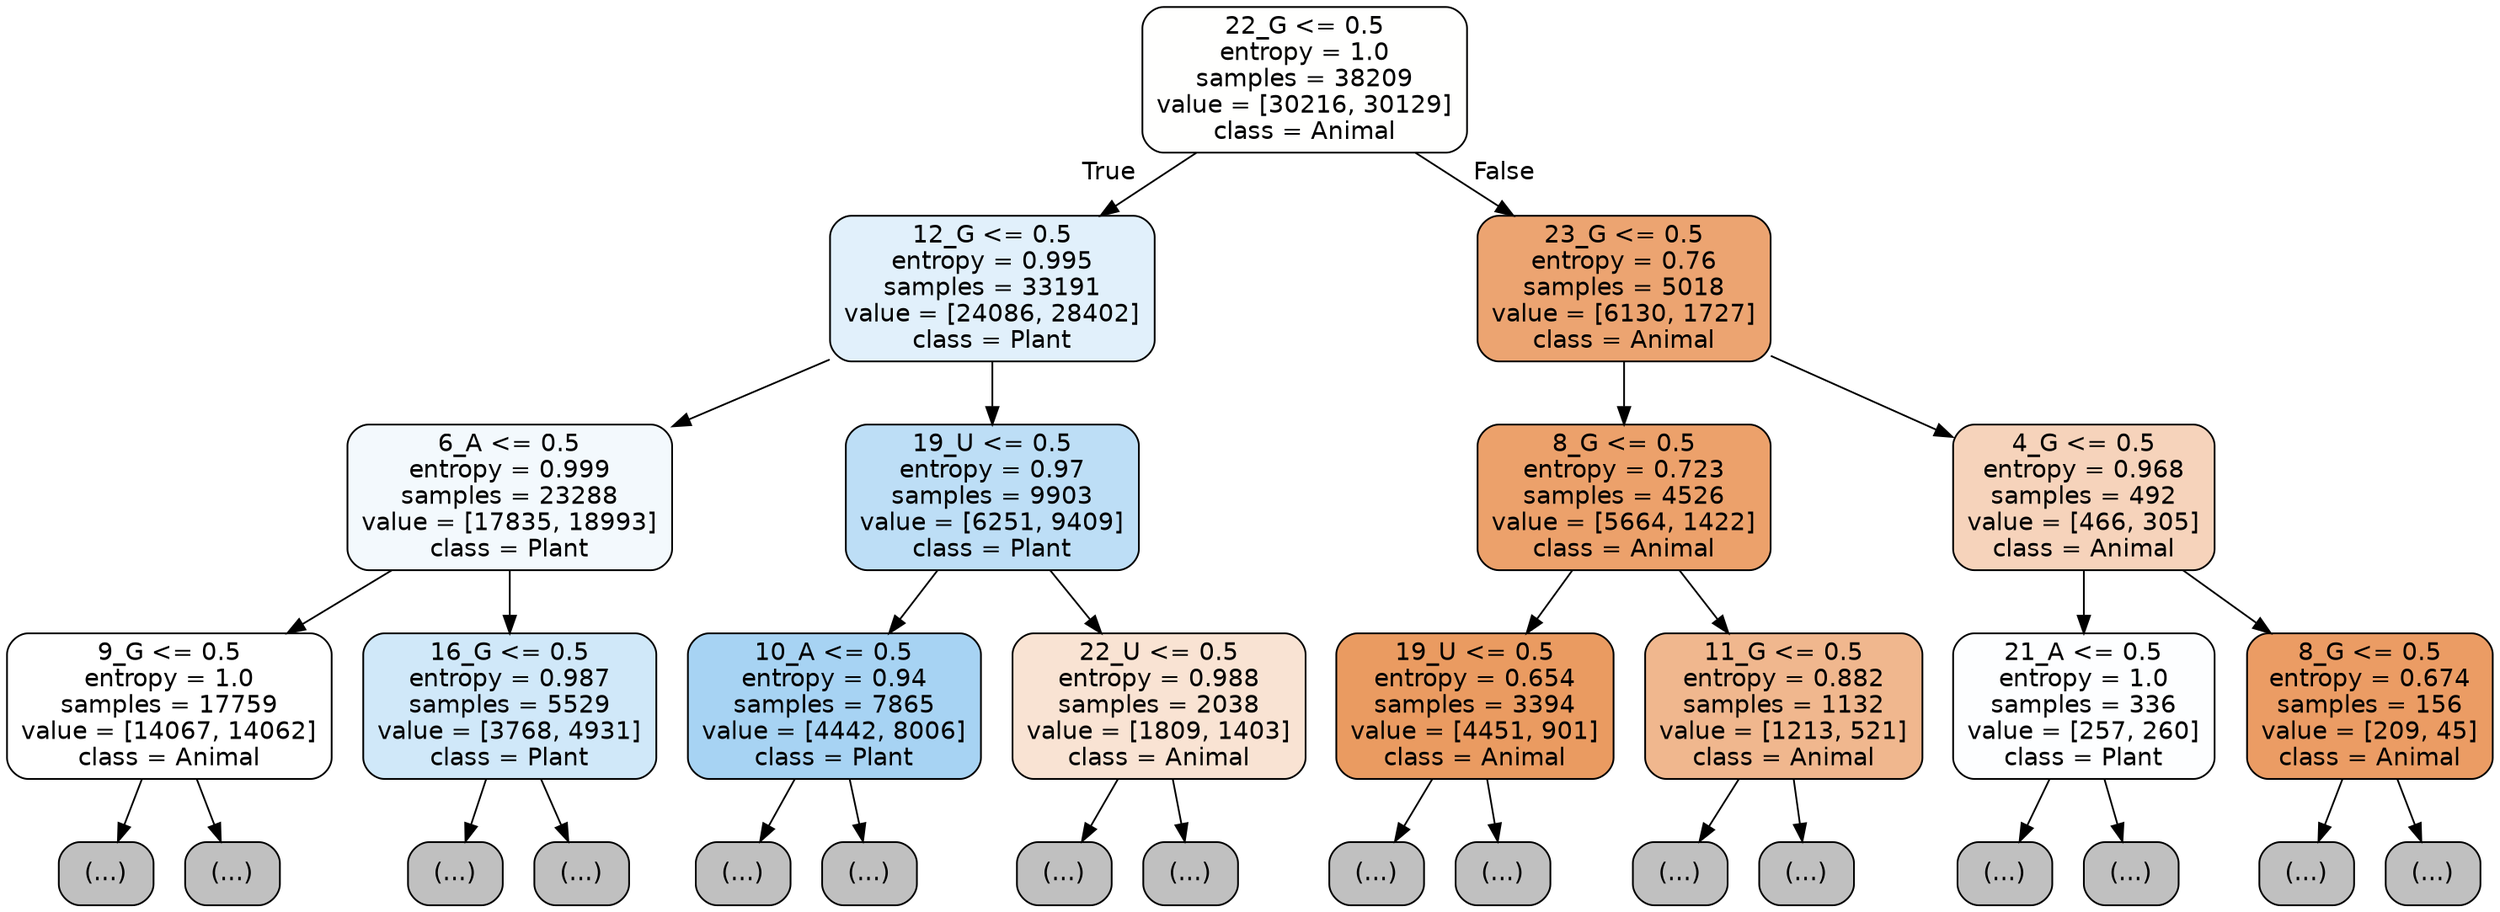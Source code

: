 digraph Tree {
node [shape=box, style="filled, rounded", color="black", fontname="helvetica"] ;
edge [fontname="helvetica"] ;
0 [label="22_G <= 0.5\nentropy = 1.0\nsamples = 38209\nvalue = [30216, 30129]\nclass = Animal", fillcolor="#fffffe"] ;
1 [label="12_G <= 0.5\nentropy = 0.995\nsamples = 33191\nvalue = [24086, 28402]\nclass = Plant", fillcolor="#e1f0fb"] ;
0 -> 1 [labeldistance=2.5, labelangle=45, headlabel="True"] ;
2 [label="6_A <= 0.5\nentropy = 0.999\nsamples = 23288\nvalue = [17835, 18993]\nclass = Plant", fillcolor="#f3f9fd"] ;
1 -> 2 ;
3 [label="9_G <= 0.5\nentropy = 1.0\nsamples = 17759\nvalue = [14067, 14062]\nclass = Animal", fillcolor="#ffffff"] ;
2 -> 3 ;
4 [label="(...)", fillcolor="#C0C0C0"] ;
3 -> 4 ;
6359 [label="(...)", fillcolor="#C0C0C0"] ;
3 -> 6359 ;
8472 [label="16_G <= 0.5\nentropy = 0.987\nsamples = 5529\nvalue = [3768, 4931]\nclass = Plant", fillcolor="#d0e8f9"] ;
2 -> 8472 ;
8473 [label="(...)", fillcolor="#C0C0C0"] ;
8472 -> 8473 ;
10428 [label="(...)", fillcolor="#C0C0C0"] ;
8472 -> 10428 ;
11063 [label="19_U <= 0.5\nentropy = 0.97\nsamples = 9903\nvalue = [6251, 9409]\nclass = Plant", fillcolor="#bddef6"] ;
1 -> 11063 ;
11064 [label="10_A <= 0.5\nentropy = 0.94\nsamples = 7865\nvalue = [4442, 8006]\nclass = Plant", fillcolor="#a7d3f3"] ;
11063 -> 11064 ;
11065 [label="(...)", fillcolor="#C0C0C0"] ;
11064 -> 11065 ;
13268 [label="(...)", fillcolor="#C0C0C0"] ;
11064 -> 13268 ;
13949 [label="22_U <= 0.5\nentropy = 0.988\nsamples = 2038\nvalue = [1809, 1403]\nclass = Animal", fillcolor="#f9e3d3"] ;
11063 -> 13949 ;
13950 [label="(...)", fillcolor="#C0C0C0"] ;
13949 -> 13950 ;
14853 [label="(...)", fillcolor="#C0C0C0"] ;
13949 -> 14853 ;
15002 [label="23_G <= 0.5\nentropy = 0.76\nsamples = 5018\nvalue = [6130, 1727]\nclass = Animal", fillcolor="#eca471"] ;
0 -> 15002 [labeldistance=2.5, labelangle=-45, headlabel="False"] ;
15003 [label="8_G <= 0.5\nentropy = 0.723\nsamples = 4526\nvalue = [5664, 1422]\nclass = Animal", fillcolor="#eca16b"] ;
15002 -> 15003 ;
15004 [label="19_U <= 0.5\nentropy = 0.654\nsamples = 3394\nvalue = [4451, 901]\nclass = Animal", fillcolor="#ea9b61"] ;
15003 -> 15004 ;
15005 [label="(...)", fillcolor="#C0C0C0"] ;
15004 -> 15005 ;
15948 [label="(...)", fillcolor="#C0C0C0"] ;
15004 -> 15948 ;
16237 [label="11_G <= 0.5\nentropy = 0.882\nsamples = 1132\nvalue = [1213, 521]\nclass = Animal", fillcolor="#f0b78e"] ;
15003 -> 16237 ;
16238 [label="(...)", fillcolor="#C0C0C0"] ;
16237 -> 16238 ;
16653 [label="(...)", fillcolor="#C0C0C0"] ;
16237 -> 16653 ;
16800 [label="4_G <= 0.5\nentropy = 0.968\nsamples = 492\nvalue = [466, 305]\nclass = Animal", fillcolor="#f6d3bb"] ;
15002 -> 16800 ;
16801 [label="21_A <= 0.5\nentropy = 1.0\nsamples = 336\nvalue = [257, 260]\nclass = Plant", fillcolor="#fdfeff"] ;
16800 -> 16801 ;
16802 [label="(...)", fillcolor="#C0C0C0"] ;
16801 -> 16802 ;
16943 [label="(...)", fillcolor="#C0C0C0"] ;
16801 -> 16943 ;
16988 [label="8_G <= 0.5\nentropy = 0.674\nsamples = 156\nvalue = [209, 45]\nclass = Animal", fillcolor="#eb9c64"] ;
16800 -> 16988 ;
16989 [label="(...)", fillcolor="#C0C0C0"] ;
16988 -> 16989 ;
17032 [label="(...)", fillcolor="#C0C0C0"] ;
16988 -> 17032 ;
}